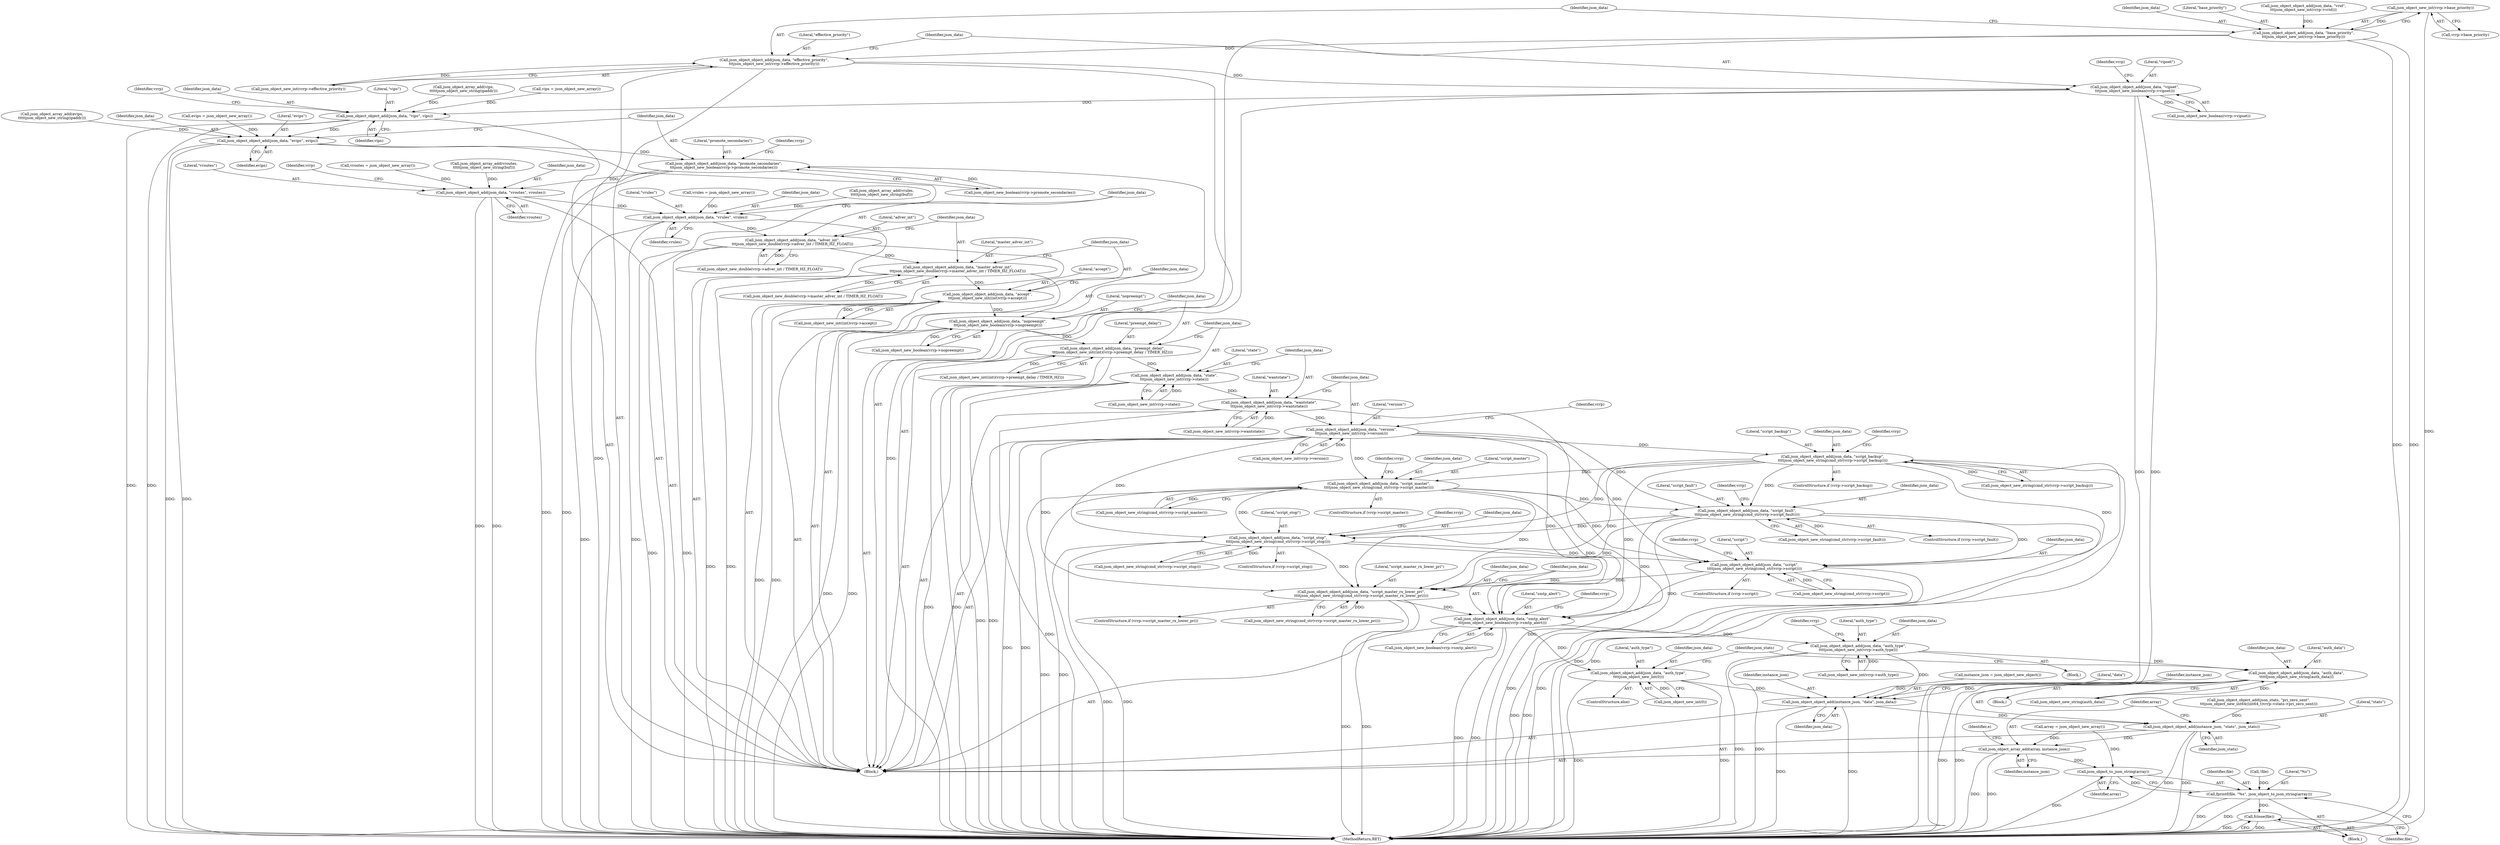 digraph "0_keepalived_04f2d32871bb3b11d7dc024039952f2fe2750306_3@pointer" {
"1000406" [label="(Call,json_object_new_int(vrrp->base_priority))"];
"1000403" [label="(Call,json_object_object_add(json_data, \"base_priority\",\n\t\t\tjson_object_new_int(vrrp->base_priority)))"];
"1000410" [label="(Call,json_object_object_add(json_data, \"effective_priority\",\n\t\t\tjson_object_new_int(vrrp->effective_priority)))"];
"1000417" [label="(Call,json_object_object_add(json_data, \"vipset\",\n\t\t\tjson_object_new_boolean(vrrp->vipset)))"];
"1000468" [label="(Call,json_object_object_add(json_data, \"vips\", vips))"];
"1000516" [label="(Call,json_object_object_add(json_data, \"evips\", evips))"];
"1000520" [label="(Call,json_object_object_add(json_data, \"promote_secondaries\",\n\t\t\tjson_object_new_boolean(vrrp->promote_secondaries)))"];
"1000563" [label="(Call,json_object_object_add(json_data, \"vroutes\", vroutes))"];
"1000603" [label="(Call,json_object_object_add(json_data, \"vrules\", vrules))"];
"1000607" [label="(Call,json_object_object_add(json_data, \"adver_int\",\n\t\t\tjson_object_new_double(vrrp->adver_int / TIMER_HZ_FLOAT)))"];
"1000616" [label="(Call,json_object_object_add(json_data, \"master_adver_int\",\n\t\t\tjson_object_new_double(vrrp->master_adver_int / TIMER_HZ_FLOAT)))"];
"1000625" [label="(Call,json_object_object_add(json_data, \"accept\",\n\t\t\tjson_object_new_int((int)vrrp->accept)))"];
"1000634" [label="(Call,json_object_object_add(json_data, \"nopreempt\",\n\t\t\tjson_object_new_boolean(vrrp->nopreempt)))"];
"1000641" [label="(Call,json_object_object_add(json_data, \"preempt_delay\",\n\t\t\tjson_object_new_int((int)(vrrp->preempt_delay / TIMER_HZ))))"];
"1000652" [label="(Call,json_object_object_add(json_data, \"state\",\n\t\t\tjson_object_new_int(vrrp->state)))"];
"1000659" [label="(Call,json_object_object_add(json_data, \"wantstate\",\n\t\t\tjson_object_new_int(vrrp->wantstate)))"];
"1000666" [label="(Call,json_object_object_add(json_data, \"version\",\n\t\t\tjson_object_new_int(vrrp->version)))"];
"1000677" [label="(Call,json_object_object_add(json_data, \"script_backup\",\n\t\t\t\tjson_object_new_string(cmd_str(vrrp->script_backup))))"];
"1000689" [label="(Call,json_object_object_add(json_data, \"script_master\",\n\t\t\t\tjson_object_new_string(cmd_str(vrrp->script_master))))"];
"1000701" [label="(Call,json_object_object_add(json_data, \"script_fault\",\n\t\t\t\tjson_object_new_string(cmd_str(vrrp->script_fault))))"];
"1000713" [label="(Call,json_object_object_add(json_data, \"script_stop\",\n\t\t\t\tjson_object_new_string(cmd_str(vrrp->script_stop))))"];
"1000725" [label="(Call,json_object_object_add(json_data, \"script\",\n\t\t\t\tjson_object_new_string(cmd_str(vrrp->script))))"];
"1000737" [label="(Call,json_object_object_add(json_data, \"script_master_rx_lower_pri\",\n\t\t\t\tjson_object_new_string(cmd_str(vrrp->script_master_rx_lower_pri))))"];
"1000745" [label="(Call,json_object_object_add(json_data, \"smtp_alert\",\n\t\t\tjson_object_new_boolean(vrrp->smtp_alert)))"];
"1000757" [label="(Call,json_object_object_add(json_data, \"auth_type\",\n\t\t\t\tjson_object_new_int(vrrp->auth_type)))"];
"1000789" [label="(Call,json_object_object_add(json_data, \"auth_data\",\n\t\t\t\t\tjson_object_new_string(auth_data)))"];
"1000942" [label="(Call,json_object_object_add(instance_json, \"data\", json_data))"];
"1000946" [label="(Call,json_object_object_add(instance_json, \"stats\", json_stats))"];
"1000950" [label="(Call,json_object_array_add(array, instance_json))"];
"1000956" [label="(Call,json_object_to_json_string(array))"];
"1000953" [label="(Call,fprintf(file, \"%s\", json_object_to_json_string(array)))"];
"1000958" [label="(Call,fclose(file))"];
"1000795" [label="(Call,json_object_object_add(json_data, \"auth_type\",\n\t\t\t\tjson_object_new_int(0)))"];
"1000960" [label="(MethodReturn,RET)"];
"1000678" [label="(Identifier,json_data)"];
"1000770" [label="(Block,)"];
"1000118" [label="(Call,!file)"];
"1000687" [label="(Identifier,vrrp)"];
"1000714" [label="(Identifier,json_data)"];
"1000955" [label="(Literal,\"%s\")"];
"1000128" [label="(Call,array = json_object_new_array())"];
"1000703" [label="(Literal,\"script_fault\")"];
"1000599" [label="(Call,json_object_array_add(vrules,\n\t\t\t\t\tjson_object_new_string(buf)))"];
"1000949" [label="(Identifier,json_stats)"];
"1000692" [label="(Call,json_object_new_string(cmd_str(vrrp->script_master)))"];
"1000796" [label="(Identifier,json_data)"];
"1000952" [label="(Identifier,instance_json)"];
"1000689" [label="(Call,json_object_object_add(json_data, \"script_master\",\n\t\t\t\tjson_object_new_string(cmd_str(vrrp->script_master))))"];
"1000653" [label="(Identifier,json_data)"];
"1000757" [label="(Call,json_object_object_add(json_data, \"auth_type\",\n\t\t\t\tjson_object_new_int(vrrp->auth_type)))"];
"1000571" [label="(Identifier,vrrp)"];
"1000931" [label="(Call,json_object_object_add(json_stats, \"pri_zero_sent\",\n\t\t\tjson_object_new_int64((int64_t)vrrp->stats->pri_zero_sent)))"];
"1000469" [label="(Identifier,json_data)"];
"1000738" [label="(Identifier,json_data)"];
"1000178" [label="(Call,vroutes = json_object_new_array())"];
"1000644" [label="(Call,json_object_new_int((int)(vrrp->preempt_delay / TIMER_HZ)))"];
"1000652" [label="(Call,json_object_object_add(json_data, \"state\",\n\t\t\tjson_object_new_int(vrrp->state)))"];
"1000792" [label="(Call,json_object_new_string(auth_data))"];
"1000468" [label="(Call,json_object_object_add(json_data, \"vips\", vips))"];
"1000404" [label="(Identifier,json_data)"];
"1000946" [label="(Call,json_object_object_add(instance_json, \"stats\", json_stats))"];
"1000711" [label="(Identifier,vrrp)"];
"1000715" [label="(Literal,\"script_stop\")"];
"1000410" [label="(Call,json_object_object_add(json_data, \"effective_priority\",\n\t\t\tjson_object_new_int(vrrp->effective_priority)))"];
"1000797" [label="(Literal,\"auth_type\")"];
"1000625" [label="(Call,json_object_object_add(json_data, \"accept\",\n\t\t\tjson_object_new_int((int)vrrp->accept)))"];
"1000740" [label="(Call,json_object_new_string(cmd_str(vrrp->script_master_rx_lower_pri)))"];
"1000412" [label="(Literal,\"effective_priority\")"];
"1000735" [label="(Identifier,vrrp)"];
"1000407" [label="(Call,vrrp->base_priority)"];
"1000739" [label="(Literal,\"script_master_rx_lower_pri\")"];
"1000669" [label="(Call,json_object_new_int(vrrp->version))"];
"1000959" [label="(Identifier,file)"];
"1000801" [label="(Identifier,json_stats)"];
"1000559" [label="(Call,json_object_array_add(vroutes,\n\t\t\t\t\tjson_object_new_string(buf)))"];
"1000662" [label="(Call,json_object_new_int(vrrp->wantstate))"];
"1000169" [label="(Call,evips = json_object_new_array())"];
"1000641" [label="(Call,json_object_object_add(json_data, \"preempt_delay\",\n\t\t\tjson_object_new_int((int)(vrrp->preempt_delay / TIMER_HZ))))"];
"1000470" [label="(Literal,\"vips\")"];
"1000606" [label="(Identifier,vrules)"];
"1000943" [label="(Identifier,instance_json)"];
"1000643" [label="(Literal,\"preempt_delay\")"];
"1000950" [label="(Call,json_object_array_add(array, instance_json))"];
"1000723" [label="(Identifier,vrrp)"];
"1000685" [label="(ControlStructure,if (vrrp->script_master))"];
"1000523" [label="(Call,json_object_new_boolean(vrrp->promote_secondaries))"];
"1000728" [label="(Call,json_object_new_string(cmd_str(vrrp->script)))"];
"1000405" [label="(Literal,\"base_priority\")"];
"1000957" [label="(Identifier,array)"];
"1000702" [label="(Identifier,json_data)"];
"1000759" [label="(Literal,\"auth_type\")"];
"1000419" [label="(Literal,\"vipset\")"];
"1000655" [label="(Call,json_object_new_int(vrrp->state))"];
"1000725" [label="(Call,json_object_object_add(json_data, \"script\",\n\t\t\t\tjson_object_new_string(cmd_str(vrrp->script))))"];
"1000609" [label="(Literal,\"adver_int\")"];
"1000628" [label="(Call,json_object_new_int((int)vrrp->accept))"];
"1000102" [label="(Block,)"];
"1000605" [label="(Literal,\"vrules\")"];
"1000727" [label="(Literal,\"script\")"];
"1000660" [label="(Identifier,json_data)"];
"1000758" [label="(Identifier,json_data)"];
"1000610" [label="(Call,json_object_new_double(vrrp->adver_int / TIMER_HZ_FLOAT))"];
"1000417" [label="(Call,json_object_object_add(json_data, \"vipset\",\n\t\t\tjson_object_new_boolean(vrrp->vipset)))"];
"1000607" [label="(Call,json_object_object_add(json_data, \"adver_int\",\n\t\t\tjson_object_new_double(vrrp->adver_int / TIMER_HZ_FLOAT)))"];
"1000396" [label="(Call,json_object_object_add(json_data, \"vrid\",\n\t\t\tjson_object_new_int(vrrp->vrid)))"];
"1000954" [label="(Identifier,file)"];
"1000745" [label="(Call,json_object_object_add(json_data, \"smtp_alert\",\n\t\t\tjson_object_new_boolean(vrrp->smtp_alert)))"];
"1000790" [label="(Identifier,json_data)"];
"1000418" [label="(Identifier,json_data)"];
"1000721" [label="(ControlStructure,if (vrrp->script))"];
"1000942" [label="(Call,json_object_object_add(instance_json, \"data\", json_data))"];
"1000627" [label="(Literal,\"accept\")"];
"1000140" [label="(Identifier,e)"];
"1000677" [label="(Call,json_object_object_add(json_data, \"script_backup\",\n\t\t\t\tjson_object_new_string(cmd_str(vrrp->script_backup))))"];
"1000403" [label="(Call,json_object_object_add(json_data, \"base_priority\",\n\t\t\tjson_object_new_int(vrrp->base_priority)))"];
"1000679" [label="(Literal,\"script_backup\")"];
"1000767" [label="(Identifier,vrrp)"];
"1000464" [label="(Call,json_object_array_add(vips,\n\t\t\t\t\tjson_object_new_string(ipaddr)))"];
"1000673" [label="(ControlStructure,if (vrrp->script_backup))"];
"1000603" [label="(Call,json_object_object_add(json_data, \"vrules\", vrules))"];
"1000699" [label="(Identifier,vrrp)"];
"1000616" [label="(Call,json_object_object_add(json_data, \"master_adver_int\",\n\t\t\tjson_object_new_double(vrrp->master_adver_int / TIMER_HZ_FLOAT)))"];
"1000794" [label="(ControlStructure,else)"];
"1000566" [label="(Identifier,vroutes)"];
"1000747" [label="(Literal,\"smtp_alert\")"];
"1000619" [label="(Call,json_object_new_double(vrrp->master_adver_int / TIMER_HZ_FLOAT))"];
"1000428" [label="(Identifier,vrrp)"];
"1000519" [label="(Identifier,evips)"];
"1000795" [label="(Call,json_object_object_add(json_data, \"auth_type\",\n\t\t\t\tjson_object_new_int(0)))"];
"1000411" [label="(Identifier,json_data)"];
"1000947" [label="(Identifier,instance_json)"];
"1000667" [label="(Identifier,json_data)"];
"1000789" [label="(Call,json_object_object_add(json_data, \"auth_data\",\n\t\t\t\t\tjson_object_new_string(auth_data)))"];
"1000516" [label="(Call,json_object_object_add(json_data, \"evips\", evips))"];
"1000642" [label="(Identifier,json_data)"];
"1000726" [label="(Identifier,json_data)"];
"1000522" [label="(Literal,\"promote_secondaries\")"];
"1000157" [label="(Call,instance_json = json_object_new_object())"];
"1000754" [label="(Identifier,vrrp)"];
"1000690" [label="(Identifier,json_data)"];
"1000737" [label="(Call,json_object_object_add(json_data, \"script_master_rx_lower_pri\",\n\t\t\t\tjson_object_new_string(cmd_str(vrrp->script_master_rx_lower_pri))))"];
"1000756" [label="(Block,)"];
"1000618" [label="(Literal,\"master_adver_int\")"];
"1000791" [label="(Literal,\"auth_data\")"];
"1000668" [label="(Literal,\"version\")"];
"1000413" [label="(Call,json_object_new_int(vrrp->effective_priority))"];
"1000512" [label="(Call,json_object_array_add(evips,\n\t\t\t\t\tjson_object_new_string(ipaddr)))"];
"1000958" [label="(Call,fclose(file))"];
"1000406" [label="(Call,json_object_new_int(vrrp->base_priority))"];
"1000471" [label="(Identifier,vips)"];
"1000945" [label="(Identifier,json_data)"];
"1000181" [label="(Call,vrules = json_object_new_array())"];
"1000659" [label="(Call,json_object_object_add(json_data, \"wantstate\",\n\t\t\tjson_object_new_int(vrrp->wantstate)))"];
"1000697" [label="(ControlStructure,if (vrrp->script_fault))"];
"1000564" [label="(Identifier,json_data)"];
"1000951" [label="(Identifier,array)"];
"1000733" [label="(ControlStructure,if (vrrp->script_master_rx_lower_pri))"];
"1000746" [label="(Identifier,json_data)"];
"1000166" [label="(Call,vips = json_object_new_array())"];
"1000626" [label="(Identifier,json_data)"];
"1000953" [label="(Call,fprintf(file, \"%s\", json_object_to_json_string(array)))"];
"1000760" [label="(Call,json_object_new_int(vrrp->auth_type))"];
"1000691" [label="(Literal,\"script_master\")"];
"1000716" [label="(Call,json_object_new_string(cmd_str(vrrp->script_stop)))"];
"1000675" [label="(Identifier,vrrp)"];
"1000521" [label="(Identifier,json_data)"];
"1000420" [label="(Call,json_object_new_boolean(vrrp->vipset))"];
"1000637" [label="(Call,json_object_new_boolean(vrrp->nopreempt))"];
"1000634" [label="(Call,json_object_object_add(json_data, \"nopreempt\",\n\t\t\tjson_object_new_boolean(vrrp->nopreempt)))"];
"1000518" [label="(Literal,\"evips\")"];
"1000141" [label="(Block,)"];
"1000617" [label="(Identifier,json_data)"];
"1000517" [label="(Identifier,json_data)"];
"1000666" [label="(Call,json_object_object_add(json_data, \"version\",\n\t\t\tjson_object_new_int(vrrp->version)))"];
"1000654" [label="(Literal,\"state\")"];
"1000520" [label="(Call,json_object_object_add(json_data, \"promote_secondaries\",\n\t\t\tjson_object_new_boolean(vrrp->promote_secondaries)))"];
"1000636" [label="(Literal,\"nopreempt\")"];
"1000680" [label="(Call,json_object_new_string(cmd_str(vrrp->script_backup)))"];
"1000476" [label="(Identifier,vrrp)"];
"1000531" [label="(Identifier,vrrp)"];
"1000604" [label="(Identifier,json_data)"];
"1000944" [label="(Literal,\"data\")"];
"1000635" [label="(Identifier,json_data)"];
"1000565" [label="(Literal,\"vroutes\")"];
"1000563" [label="(Call,json_object_object_add(json_data, \"vroutes\", vroutes))"];
"1000661" [label="(Literal,\"wantstate\")"];
"1000948" [label="(Literal,\"stats\")"];
"1000701" [label="(Call,json_object_object_add(json_data, \"script_fault\",\n\t\t\t\tjson_object_new_string(cmd_str(vrrp->script_fault))))"];
"1000704" [label="(Call,json_object_new_string(cmd_str(vrrp->script_fault)))"];
"1000709" [label="(ControlStructure,if (vrrp->script_stop))"];
"1000798" [label="(Call,json_object_new_int(0))"];
"1000956" [label="(Call,json_object_to_json_string(array))"];
"1000748" [label="(Call,json_object_new_boolean(vrrp->smtp_alert))"];
"1000713" [label="(Call,json_object_object_add(json_data, \"script_stop\",\n\t\t\t\tjson_object_new_string(cmd_str(vrrp->script_stop))))"];
"1000608" [label="(Identifier,json_data)"];
"1000406" -> "1000403"  [label="AST: "];
"1000406" -> "1000407"  [label="CFG: "];
"1000407" -> "1000406"  [label="AST: "];
"1000403" -> "1000406"  [label="CFG: "];
"1000406" -> "1000960"  [label="DDG: "];
"1000406" -> "1000403"  [label="DDG: "];
"1000403" -> "1000141"  [label="AST: "];
"1000404" -> "1000403"  [label="AST: "];
"1000405" -> "1000403"  [label="AST: "];
"1000411" -> "1000403"  [label="CFG: "];
"1000403" -> "1000960"  [label="DDG: "];
"1000403" -> "1000960"  [label="DDG: "];
"1000396" -> "1000403"  [label="DDG: "];
"1000403" -> "1000410"  [label="DDG: "];
"1000410" -> "1000141"  [label="AST: "];
"1000410" -> "1000413"  [label="CFG: "];
"1000411" -> "1000410"  [label="AST: "];
"1000412" -> "1000410"  [label="AST: "];
"1000413" -> "1000410"  [label="AST: "];
"1000418" -> "1000410"  [label="CFG: "];
"1000410" -> "1000960"  [label="DDG: "];
"1000410" -> "1000960"  [label="DDG: "];
"1000413" -> "1000410"  [label="DDG: "];
"1000410" -> "1000417"  [label="DDG: "];
"1000417" -> "1000141"  [label="AST: "];
"1000417" -> "1000420"  [label="CFG: "];
"1000418" -> "1000417"  [label="AST: "];
"1000419" -> "1000417"  [label="AST: "];
"1000420" -> "1000417"  [label="AST: "];
"1000428" -> "1000417"  [label="CFG: "];
"1000417" -> "1000960"  [label="DDG: "];
"1000417" -> "1000960"  [label="DDG: "];
"1000420" -> "1000417"  [label="DDG: "];
"1000417" -> "1000468"  [label="DDG: "];
"1000468" -> "1000141"  [label="AST: "];
"1000468" -> "1000471"  [label="CFG: "];
"1000469" -> "1000468"  [label="AST: "];
"1000470" -> "1000468"  [label="AST: "];
"1000471" -> "1000468"  [label="AST: "];
"1000476" -> "1000468"  [label="CFG: "];
"1000468" -> "1000960"  [label="DDG: "];
"1000468" -> "1000960"  [label="DDG: "];
"1000464" -> "1000468"  [label="DDG: "];
"1000166" -> "1000468"  [label="DDG: "];
"1000468" -> "1000516"  [label="DDG: "];
"1000516" -> "1000141"  [label="AST: "];
"1000516" -> "1000519"  [label="CFG: "];
"1000517" -> "1000516"  [label="AST: "];
"1000518" -> "1000516"  [label="AST: "];
"1000519" -> "1000516"  [label="AST: "];
"1000521" -> "1000516"  [label="CFG: "];
"1000516" -> "1000960"  [label="DDG: "];
"1000516" -> "1000960"  [label="DDG: "];
"1000512" -> "1000516"  [label="DDG: "];
"1000169" -> "1000516"  [label="DDG: "];
"1000516" -> "1000520"  [label="DDG: "];
"1000520" -> "1000141"  [label="AST: "];
"1000520" -> "1000523"  [label="CFG: "];
"1000521" -> "1000520"  [label="AST: "];
"1000522" -> "1000520"  [label="AST: "];
"1000523" -> "1000520"  [label="AST: "];
"1000531" -> "1000520"  [label="CFG: "];
"1000520" -> "1000960"  [label="DDG: "];
"1000520" -> "1000960"  [label="DDG: "];
"1000523" -> "1000520"  [label="DDG: "];
"1000520" -> "1000563"  [label="DDG: "];
"1000563" -> "1000141"  [label="AST: "];
"1000563" -> "1000566"  [label="CFG: "];
"1000564" -> "1000563"  [label="AST: "];
"1000565" -> "1000563"  [label="AST: "];
"1000566" -> "1000563"  [label="AST: "];
"1000571" -> "1000563"  [label="CFG: "];
"1000563" -> "1000960"  [label="DDG: "];
"1000563" -> "1000960"  [label="DDG: "];
"1000559" -> "1000563"  [label="DDG: "];
"1000178" -> "1000563"  [label="DDG: "];
"1000563" -> "1000603"  [label="DDG: "];
"1000603" -> "1000141"  [label="AST: "];
"1000603" -> "1000606"  [label="CFG: "];
"1000604" -> "1000603"  [label="AST: "];
"1000605" -> "1000603"  [label="AST: "];
"1000606" -> "1000603"  [label="AST: "];
"1000608" -> "1000603"  [label="CFG: "];
"1000603" -> "1000960"  [label="DDG: "];
"1000603" -> "1000960"  [label="DDG: "];
"1000181" -> "1000603"  [label="DDG: "];
"1000599" -> "1000603"  [label="DDG: "];
"1000603" -> "1000607"  [label="DDG: "];
"1000607" -> "1000141"  [label="AST: "];
"1000607" -> "1000610"  [label="CFG: "];
"1000608" -> "1000607"  [label="AST: "];
"1000609" -> "1000607"  [label="AST: "];
"1000610" -> "1000607"  [label="AST: "];
"1000617" -> "1000607"  [label="CFG: "];
"1000607" -> "1000960"  [label="DDG: "];
"1000607" -> "1000960"  [label="DDG: "];
"1000610" -> "1000607"  [label="DDG: "];
"1000607" -> "1000616"  [label="DDG: "];
"1000616" -> "1000141"  [label="AST: "];
"1000616" -> "1000619"  [label="CFG: "];
"1000617" -> "1000616"  [label="AST: "];
"1000618" -> "1000616"  [label="AST: "];
"1000619" -> "1000616"  [label="AST: "];
"1000626" -> "1000616"  [label="CFG: "];
"1000616" -> "1000960"  [label="DDG: "];
"1000616" -> "1000960"  [label="DDG: "];
"1000619" -> "1000616"  [label="DDG: "];
"1000616" -> "1000625"  [label="DDG: "];
"1000625" -> "1000141"  [label="AST: "];
"1000625" -> "1000628"  [label="CFG: "];
"1000626" -> "1000625"  [label="AST: "];
"1000627" -> "1000625"  [label="AST: "];
"1000628" -> "1000625"  [label="AST: "];
"1000635" -> "1000625"  [label="CFG: "];
"1000625" -> "1000960"  [label="DDG: "];
"1000625" -> "1000960"  [label="DDG: "];
"1000628" -> "1000625"  [label="DDG: "];
"1000625" -> "1000634"  [label="DDG: "];
"1000634" -> "1000141"  [label="AST: "];
"1000634" -> "1000637"  [label="CFG: "];
"1000635" -> "1000634"  [label="AST: "];
"1000636" -> "1000634"  [label="AST: "];
"1000637" -> "1000634"  [label="AST: "];
"1000642" -> "1000634"  [label="CFG: "];
"1000634" -> "1000960"  [label="DDG: "];
"1000634" -> "1000960"  [label="DDG: "];
"1000637" -> "1000634"  [label="DDG: "];
"1000634" -> "1000641"  [label="DDG: "];
"1000641" -> "1000141"  [label="AST: "];
"1000641" -> "1000644"  [label="CFG: "];
"1000642" -> "1000641"  [label="AST: "];
"1000643" -> "1000641"  [label="AST: "];
"1000644" -> "1000641"  [label="AST: "];
"1000653" -> "1000641"  [label="CFG: "];
"1000641" -> "1000960"  [label="DDG: "];
"1000641" -> "1000960"  [label="DDG: "];
"1000644" -> "1000641"  [label="DDG: "];
"1000641" -> "1000652"  [label="DDG: "];
"1000652" -> "1000141"  [label="AST: "];
"1000652" -> "1000655"  [label="CFG: "];
"1000653" -> "1000652"  [label="AST: "];
"1000654" -> "1000652"  [label="AST: "];
"1000655" -> "1000652"  [label="AST: "];
"1000660" -> "1000652"  [label="CFG: "];
"1000652" -> "1000960"  [label="DDG: "];
"1000652" -> "1000960"  [label="DDG: "];
"1000655" -> "1000652"  [label="DDG: "];
"1000652" -> "1000659"  [label="DDG: "];
"1000659" -> "1000141"  [label="AST: "];
"1000659" -> "1000662"  [label="CFG: "];
"1000660" -> "1000659"  [label="AST: "];
"1000661" -> "1000659"  [label="AST: "];
"1000662" -> "1000659"  [label="AST: "];
"1000667" -> "1000659"  [label="CFG: "];
"1000659" -> "1000960"  [label="DDG: "];
"1000659" -> "1000960"  [label="DDG: "];
"1000662" -> "1000659"  [label="DDG: "];
"1000659" -> "1000666"  [label="DDG: "];
"1000666" -> "1000141"  [label="AST: "];
"1000666" -> "1000669"  [label="CFG: "];
"1000667" -> "1000666"  [label="AST: "];
"1000668" -> "1000666"  [label="AST: "];
"1000669" -> "1000666"  [label="AST: "];
"1000675" -> "1000666"  [label="CFG: "];
"1000666" -> "1000960"  [label="DDG: "];
"1000666" -> "1000960"  [label="DDG: "];
"1000669" -> "1000666"  [label="DDG: "];
"1000666" -> "1000677"  [label="DDG: "];
"1000666" -> "1000689"  [label="DDG: "];
"1000666" -> "1000701"  [label="DDG: "];
"1000666" -> "1000713"  [label="DDG: "];
"1000666" -> "1000725"  [label="DDG: "];
"1000666" -> "1000737"  [label="DDG: "];
"1000666" -> "1000745"  [label="DDG: "];
"1000677" -> "1000673"  [label="AST: "];
"1000677" -> "1000680"  [label="CFG: "];
"1000678" -> "1000677"  [label="AST: "];
"1000679" -> "1000677"  [label="AST: "];
"1000680" -> "1000677"  [label="AST: "];
"1000687" -> "1000677"  [label="CFG: "];
"1000677" -> "1000960"  [label="DDG: "];
"1000677" -> "1000960"  [label="DDG: "];
"1000680" -> "1000677"  [label="DDG: "];
"1000677" -> "1000689"  [label="DDG: "];
"1000677" -> "1000701"  [label="DDG: "];
"1000677" -> "1000713"  [label="DDG: "];
"1000677" -> "1000725"  [label="DDG: "];
"1000677" -> "1000737"  [label="DDG: "];
"1000677" -> "1000745"  [label="DDG: "];
"1000689" -> "1000685"  [label="AST: "];
"1000689" -> "1000692"  [label="CFG: "];
"1000690" -> "1000689"  [label="AST: "];
"1000691" -> "1000689"  [label="AST: "];
"1000692" -> "1000689"  [label="AST: "];
"1000699" -> "1000689"  [label="CFG: "];
"1000689" -> "1000960"  [label="DDG: "];
"1000689" -> "1000960"  [label="DDG: "];
"1000692" -> "1000689"  [label="DDG: "];
"1000689" -> "1000701"  [label="DDG: "];
"1000689" -> "1000713"  [label="DDG: "];
"1000689" -> "1000725"  [label="DDG: "];
"1000689" -> "1000737"  [label="DDG: "];
"1000689" -> "1000745"  [label="DDG: "];
"1000701" -> "1000697"  [label="AST: "];
"1000701" -> "1000704"  [label="CFG: "];
"1000702" -> "1000701"  [label="AST: "];
"1000703" -> "1000701"  [label="AST: "];
"1000704" -> "1000701"  [label="AST: "];
"1000711" -> "1000701"  [label="CFG: "];
"1000701" -> "1000960"  [label="DDG: "];
"1000701" -> "1000960"  [label="DDG: "];
"1000704" -> "1000701"  [label="DDG: "];
"1000701" -> "1000713"  [label="DDG: "];
"1000701" -> "1000725"  [label="DDG: "];
"1000701" -> "1000737"  [label="DDG: "];
"1000701" -> "1000745"  [label="DDG: "];
"1000713" -> "1000709"  [label="AST: "];
"1000713" -> "1000716"  [label="CFG: "];
"1000714" -> "1000713"  [label="AST: "];
"1000715" -> "1000713"  [label="AST: "];
"1000716" -> "1000713"  [label="AST: "];
"1000723" -> "1000713"  [label="CFG: "];
"1000713" -> "1000960"  [label="DDG: "];
"1000713" -> "1000960"  [label="DDG: "];
"1000716" -> "1000713"  [label="DDG: "];
"1000713" -> "1000725"  [label="DDG: "];
"1000713" -> "1000737"  [label="DDG: "];
"1000713" -> "1000745"  [label="DDG: "];
"1000725" -> "1000721"  [label="AST: "];
"1000725" -> "1000728"  [label="CFG: "];
"1000726" -> "1000725"  [label="AST: "];
"1000727" -> "1000725"  [label="AST: "];
"1000728" -> "1000725"  [label="AST: "];
"1000735" -> "1000725"  [label="CFG: "];
"1000725" -> "1000960"  [label="DDG: "];
"1000725" -> "1000960"  [label="DDG: "];
"1000728" -> "1000725"  [label="DDG: "];
"1000725" -> "1000737"  [label="DDG: "];
"1000725" -> "1000745"  [label="DDG: "];
"1000737" -> "1000733"  [label="AST: "];
"1000737" -> "1000740"  [label="CFG: "];
"1000738" -> "1000737"  [label="AST: "];
"1000739" -> "1000737"  [label="AST: "];
"1000740" -> "1000737"  [label="AST: "];
"1000746" -> "1000737"  [label="CFG: "];
"1000737" -> "1000960"  [label="DDG: "];
"1000737" -> "1000960"  [label="DDG: "];
"1000740" -> "1000737"  [label="DDG: "];
"1000737" -> "1000745"  [label="DDG: "];
"1000745" -> "1000141"  [label="AST: "];
"1000745" -> "1000748"  [label="CFG: "];
"1000746" -> "1000745"  [label="AST: "];
"1000747" -> "1000745"  [label="AST: "];
"1000748" -> "1000745"  [label="AST: "];
"1000754" -> "1000745"  [label="CFG: "];
"1000745" -> "1000960"  [label="DDG: "];
"1000745" -> "1000960"  [label="DDG: "];
"1000748" -> "1000745"  [label="DDG: "];
"1000745" -> "1000757"  [label="DDG: "];
"1000745" -> "1000795"  [label="DDG: "];
"1000757" -> "1000756"  [label="AST: "];
"1000757" -> "1000760"  [label="CFG: "];
"1000758" -> "1000757"  [label="AST: "];
"1000759" -> "1000757"  [label="AST: "];
"1000760" -> "1000757"  [label="AST: "];
"1000767" -> "1000757"  [label="CFG: "];
"1000757" -> "1000960"  [label="DDG: "];
"1000757" -> "1000960"  [label="DDG: "];
"1000760" -> "1000757"  [label="DDG: "];
"1000757" -> "1000789"  [label="DDG: "];
"1000757" -> "1000942"  [label="DDG: "];
"1000789" -> "1000770"  [label="AST: "];
"1000789" -> "1000792"  [label="CFG: "];
"1000790" -> "1000789"  [label="AST: "];
"1000791" -> "1000789"  [label="AST: "];
"1000792" -> "1000789"  [label="AST: "];
"1000801" -> "1000789"  [label="CFG: "];
"1000789" -> "1000960"  [label="DDG: "];
"1000789" -> "1000960"  [label="DDG: "];
"1000792" -> "1000789"  [label="DDG: "];
"1000789" -> "1000942"  [label="DDG: "];
"1000942" -> "1000141"  [label="AST: "];
"1000942" -> "1000945"  [label="CFG: "];
"1000943" -> "1000942"  [label="AST: "];
"1000944" -> "1000942"  [label="AST: "];
"1000945" -> "1000942"  [label="AST: "];
"1000947" -> "1000942"  [label="CFG: "];
"1000942" -> "1000960"  [label="DDG: "];
"1000942" -> "1000960"  [label="DDG: "];
"1000157" -> "1000942"  [label="DDG: "];
"1000795" -> "1000942"  [label="DDG: "];
"1000942" -> "1000946"  [label="DDG: "];
"1000946" -> "1000141"  [label="AST: "];
"1000946" -> "1000949"  [label="CFG: "];
"1000947" -> "1000946"  [label="AST: "];
"1000948" -> "1000946"  [label="AST: "];
"1000949" -> "1000946"  [label="AST: "];
"1000951" -> "1000946"  [label="CFG: "];
"1000946" -> "1000960"  [label="DDG: "];
"1000946" -> "1000960"  [label="DDG: "];
"1000931" -> "1000946"  [label="DDG: "];
"1000946" -> "1000950"  [label="DDG: "];
"1000950" -> "1000141"  [label="AST: "];
"1000950" -> "1000952"  [label="CFG: "];
"1000951" -> "1000950"  [label="AST: "];
"1000952" -> "1000950"  [label="AST: "];
"1000140" -> "1000950"  [label="CFG: "];
"1000950" -> "1000960"  [label="DDG: "];
"1000950" -> "1000960"  [label="DDG: "];
"1000128" -> "1000950"  [label="DDG: "];
"1000950" -> "1000956"  [label="DDG: "];
"1000956" -> "1000953"  [label="AST: "];
"1000956" -> "1000957"  [label="CFG: "];
"1000957" -> "1000956"  [label="AST: "];
"1000953" -> "1000956"  [label="CFG: "];
"1000956" -> "1000960"  [label="DDG: "];
"1000956" -> "1000953"  [label="DDG: "];
"1000128" -> "1000956"  [label="DDG: "];
"1000953" -> "1000102"  [label="AST: "];
"1000954" -> "1000953"  [label="AST: "];
"1000955" -> "1000953"  [label="AST: "];
"1000959" -> "1000953"  [label="CFG: "];
"1000953" -> "1000960"  [label="DDG: "];
"1000953" -> "1000960"  [label="DDG: "];
"1000118" -> "1000953"  [label="DDG: "];
"1000953" -> "1000958"  [label="DDG: "];
"1000958" -> "1000102"  [label="AST: "];
"1000958" -> "1000959"  [label="CFG: "];
"1000959" -> "1000958"  [label="AST: "];
"1000960" -> "1000958"  [label="CFG: "];
"1000958" -> "1000960"  [label="DDG: "];
"1000958" -> "1000960"  [label="DDG: "];
"1000795" -> "1000794"  [label="AST: "];
"1000795" -> "1000798"  [label="CFG: "];
"1000796" -> "1000795"  [label="AST: "];
"1000797" -> "1000795"  [label="AST: "];
"1000798" -> "1000795"  [label="AST: "];
"1000801" -> "1000795"  [label="CFG: "];
"1000795" -> "1000960"  [label="DDG: "];
"1000795" -> "1000960"  [label="DDG: "];
"1000798" -> "1000795"  [label="DDG: "];
}
